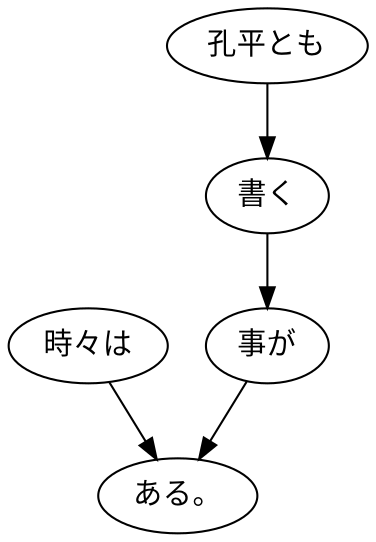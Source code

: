 digraph graph6166 {
	node0 [label="時々は"];
	node1 [label="孔平とも"];
	node2 [label="書く"];
	node3 [label="事が"];
	node4 [label="ある。"];
	node0 -> node4;
	node1 -> node2;
	node2 -> node3;
	node3 -> node4;
}

